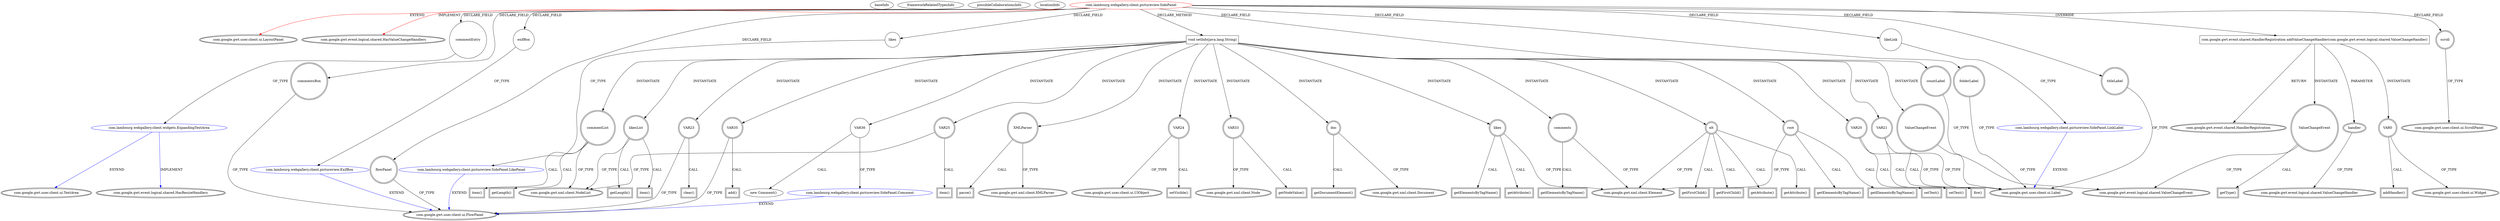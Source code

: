 digraph {
baseInfo[graphId=3572,category="extension_graph",isAnonymous=false,possibleRelation=true]
frameworkRelatedTypesInfo[0="com.google.gwt.user.client.ui.LayoutPanel",1="com.google.gwt.event.logical.shared.HasValueChangeHandlers"]
possibleCollaborationsInfo[0="3572~FIELD_DECLARATION-~com.google.gwt.user.client.ui.LayoutPanel com.google.gwt.event.logical.shared.HasValueChangeHandlers ~com.google.gwt.user.client.ui.TextArea com.google.gwt.event.logical.shared.HasResizeHandlers ~false~false",1="3572~FIELD_DECLARATION-~com.google.gwt.user.client.ui.LayoutPanel com.google.gwt.event.logical.shared.HasValueChangeHandlers ~com.google.gwt.user.client.ui.FlowPanel ~false~false",2="3572~CLIENT_METHOD_DECLARATION-INSTANTIATION-~com.google.gwt.user.client.ui.LayoutPanel com.google.gwt.event.logical.shared.HasValueChangeHandlers ~com.google.gwt.user.client.ui.FlowPanel ~false~false",3="3572~FIELD_DECLARATION-~com.google.gwt.user.client.ui.LayoutPanel com.google.gwt.event.logical.shared.HasValueChangeHandlers ~com.google.gwt.user.client.ui.Label ~false~false"]
locationInfo[projectName="lambourg-WebGallery",filePath="/lambourg-WebGallery/WebGallery-master/client/src/com/lambourg/webgallery/client/pictureview/SidePanel.java",contextSignature="SidePanel",graphId="3572"]
0[label="com.lambourg.webgallery.client.pictureview.SidePanel",vertexType="ROOT_CLIENT_CLASS_DECLARATION",isFrameworkType=false,color=red]
1[label="com.google.gwt.user.client.ui.LayoutPanel",vertexType="FRAMEWORK_CLASS_TYPE",isFrameworkType=true,peripheries=2]
2[label="com.google.gwt.event.logical.shared.HasValueChangeHandlers",vertexType="FRAMEWORK_INTERFACE_TYPE",isFrameworkType=true,peripheries=2]
3[label="commentEntry",vertexType="FIELD_DECLARATION",isFrameworkType=false,shape=circle]
4[label="com.lambourg.webgallery.client.widgets.ExpandingTextArea",vertexType="REFERENCE_CLIENT_CLASS_DECLARATION",isFrameworkType=false,color=blue]
5[label="com.google.gwt.user.client.ui.TextArea",vertexType="FRAMEWORK_CLASS_TYPE",isFrameworkType=true,peripheries=2]
6[label="com.google.gwt.event.logical.shared.HasResizeHandlers",vertexType="FRAMEWORK_INTERFACE_TYPE",isFrameworkType=true,peripheries=2]
7[label="commentsBox",vertexType="FIELD_DECLARATION",isFrameworkType=true,peripheries=2,shape=circle]
8[label="com.google.gwt.user.client.ui.FlowPanel",vertexType="FRAMEWORK_CLASS_TYPE",isFrameworkType=true,peripheries=2]
9[label="countLabel",vertexType="FIELD_DECLARATION",isFrameworkType=true,peripheries=2,shape=circle]
10[label="com.google.gwt.user.client.ui.Label",vertexType="FRAMEWORK_CLASS_TYPE",isFrameworkType=true,peripheries=2]
11[label="exifBox",vertexType="FIELD_DECLARATION",isFrameworkType=false,shape=circle]
12[label="com.lambourg.webgallery.client.pictureview.ExifBox",vertexType="REFERENCE_CLIENT_CLASS_DECLARATION",isFrameworkType=false,color=blue]
14[label="flowPanel",vertexType="FIELD_DECLARATION",isFrameworkType=true,peripheries=2,shape=circle]
16[label="folderLabel",vertexType="FIELD_DECLARATION",isFrameworkType=true,peripheries=2,shape=circle]
18[label="likeLink",vertexType="FIELD_DECLARATION",isFrameworkType=false,shape=circle]
19[label="com.lambourg.webgallery.client.pictureview.SidePanel.LinkLabel",vertexType="REFERENCE_CLIENT_CLASS_DECLARATION",isFrameworkType=false,color=blue]
21[label="likes",vertexType="FIELD_DECLARATION",isFrameworkType=false,shape=circle]
22[label="com.lambourg.webgallery.client.pictureview.SidePanel.LikePanel",vertexType="REFERENCE_CLIENT_CLASS_DECLARATION",isFrameworkType=false,color=blue]
24[label="scroll",vertexType="FIELD_DECLARATION",isFrameworkType=true,peripheries=2,shape=circle]
25[label="com.google.gwt.user.client.ui.ScrollPanel",vertexType="FRAMEWORK_CLASS_TYPE",isFrameworkType=true,peripheries=2]
26[label="titleLabel",vertexType="FIELD_DECLARATION",isFrameworkType=true,peripheries=2,shape=circle]
28[label="com.google.gwt.event.shared.HandlerRegistration addValueChangeHandler(com.google.gwt.event.logical.shared.ValueChangeHandler)",vertexType="OVERRIDING_METHOD_DECLARATION",isFrameworkType=false,shape=box]
29[label="com.google.gwt.event.shared.HandlerRegistration",vertexType="FRAMEWORK_INTERFACE_TYPE",isFrameworkType=true,peripheries=2]
30[label="handler",vertexType="PARAMETER_DECLARATION",isFrameworkType=true,peripheries=2]
31[label="com.google.gwt.event.logical.shared.ValueChangeHandler",vertexType="FRAMEWORK_INTERFACE_TYPE",isFrameworkType=true,peripheries=2]
32[label="VAR0",vertexType="VARIABLE_EXPRESION",isFrameworkType=true,peripheries=2,shape=circle]
34[label="com.google.gwt.user.client.ui.Widget",vertexType="FRAMEWORK_CLASS_TYPE",isFrameworkType=true,peripheries=2]
33[label="addHandler()",vertexType="INSIDE_CALL",isFrameworkType=true,peripheries=2,shape=box]
35[label="ValueChangeEvent",vertexType="VARIABLE_EXPRESION",isFrameworkType=true,peripheries=2,shape=circle]
37[label="com.google.gwt.event.logical.shared.ValueChangeEvent",vertexType="FRAMEWORK_CLASS_TYPE",isFrameworkType=true,peripheries=2]
36[label="getType()",vertexType="INSIDE_CALL",isFrameworkType=true,peripheries=2,shape=box]
77[label="void setInfo(java.lang.String)",vertexType="CLIENT_METHOD_DECLARATION",isFrameworkType=false,shape=box]
78[label="XMLParser",vertexType="VARIABLE_EXPRESION",isFrameworkType=true,peripheries=2,shape=circle]
80[label="com.google.gwt.xml.client.XMLParser",vertexType="FRAMEWORK_CLASS_TYPE",isFrameworkType=true,peripheries=2]
79[label="parse()",vertexType="INSIDE_CALL",isFrameworkType=true,peripheries=2,shape=box]
81[label="doc",vertexType="VARIABLE_EXPRESION",isFrameworkType=true,peripheries=2,shape=circle]
83[label="com.google.gwt.xml.client.Document",vertexType="FRAMEWORK_INTERFACE_TYPE",isFrameworkType=true,peripheries=2]
82[label="getDocumentElement()",vertexType="INSIDE_CALL",isFrameworkType=true,peripheries=2,shape=box]
84[label="root",vertexType="VARIABLE_EXPRESION",isFrameworkType=true,peripheries=2,shape=circle]
86[label="com.google.gwt.xml.client.Element",vertexType="FRAMEWORK_INTERFACE_TYPE",isFrameworkType=true,peripheries=2]
85[label="getElementsByTagName()",vertexType="INSIDE_CALL",isFrameworkType=true,peripheries=2,shape=box]
87[label="likesList",vertexType="VARIABLE_EXPRESION",isFrameworkType=true,peripheries=2,shape=circle]
89[label="com.google.gwt.xml.client.NodeList",vertexType="FRAMEWORK_INTERFACE_TYPE",isFrameworkType=true,peripheries=2]
88[label="getLength()",vertexType="INSIDE_CALL",isFrameworkType=true,peripheries=2,shape=box]
91[label="item()",vertexType="INSIDE_CALL",isFrameworkType=true,peripheries=2,shape=box]
92[label="likes",vertexType="VARIABLE_EXPRESION",isFrameworkType=true,peripheries=2,shape=circle]
93[label="getAttribute()",vertexType="INSIDE_CALL",isFrameworkType=true,peripheries=2,shape=box]
95[label="VAR20",vertexType="VARIABLE_EXPRESION",isFrameworkType=true,peripheries=2,shape=circle]
96[label="setText()",vertexType="INSIDE_CALL",isFrameworkType=true,peripheries=2,shape=box]
98[label="VAR21",vertexType="VARIABLE_EXPRESION",isFrameworkType=true,peripheries=2,shape=circle]
99[label="setText()",vertexType="INSIDE_CALL",isFrameworkType=true,peripheries=2,shape=box]
102[label="getElementsByTagName()",vertexType="INSIDE_CALL",isFrameworkType=true,peripheries=2,shape=box]
103[label="VAR23",vertexType="VARIABLE_EXPRESION",isFrameworkType=true,peripheries=2,shape=circle]
104[label="clear()",vertexType="INSIDE_CALL",isFrameworkType=true,peripheries=2,shape=box]
106[label="VAR24",vertexType="VARIABLE_EXPRESION",isFrameworkType=true,peripheries=2,shape=circle]
108[label="com.google.gwt.user.client.ui.UIObject",vertexType="FRAMEWORK_CLASS_TYPE",isFrameworkType=true,peripheries=2]
107[label="setVisible()",vertexType="INSIDE_CALL",isFrameworkType=true,peripheries=2,shape=box]
109[label="VAR25",vertexType="VARIABLE_EXPRESION",isFrameworkType=true,peripheries=2,shape=circle]
110[label="item()",vertexType="INSIDE_CALL",isFrameworkType=true,peripheries=2,shape=box]
113[label="getElementsByTagName()",vertexType="INSIDE_CALL",isFrameworkType=true,peripheries=2,shape=box]
114[label="comments",vertexType="VARIABLE_EXPRESION",isFrameworkType=true,peripheries=2,shape=circle]
115[label="getElementsByTagName()",vertexType="INSIDE_CALL",isFrameworkType=true,peripheries=2,shape=box]
117[label="commentList",vertexType="VARIABLE_EXPRESION",isFrameworkType=true,peripheries=2,shape=circle]
118[label="getLength()",vertexType="INSIDE_CALL",isFrameworkType=true,peripheries=2,shape=box]
121[label="item()",vertexType="INSIDE_CALL",isFrameworkType=true,peripheries=2,shape=box]
122[label="elt",vertexType="VARIABLE_EXPRESION",isFrameworkType=true,peripheries=2,shape=circle]
123[label="getAttribute()",vertexType="INSIDE_CALL",isFrameworkType=true,peripheries=2,shape=box]
126[label="getAttribute()",vertexType="INSIDE_CALL",isFrameworkType=true,peripheries=2,shape=box]
128[label="getFirstChild()",vertexType="INSIDE_CALL",isFrameworkType=true,peripheries=2,shape=box]
129[label="VAR33",vertexType="VARIABLE_EXPRESION",isFrameworkType=true,peripheries=2,shape=circle]
131[label="com.google.gwt.xml.client.Node",vertexType="FRAMEWORK_INTERFACE_TYPE",isFrameworkType=true,peripheries=2]
130[label="getNodeValue()",vertexType="INSIDE_CALL",isFrameworkType=true,peripheries=2,shape=box]
133[label="getFirstChild()",vertexType="INSIDE_CALL",isFrameworkType=true,peripheries=2,shape=box]
134[label="VAR35",vertexType="VARIABLE_EXPRESION",isFrameworkType=true,peripheries=2,shape=circle]
135[label="add()",vertexType="INSIDE_CALL",isFrameworkType=true,peripheries=2,shape=box]
138[label="VAR36",vertexType="VARIABLE_EXPRESION",isFrameworkType=false,shape=circle]
139[label="com.lambourg.webgallery.client.pictureview.SidePanel.Comment",vertexType="REFERENCE_CLIENT_CLASS_DECLARATION",isFrameworkType=false,color=blue]
137[label="new Comment()",vertexType="CONSTRUCTOR_CALL",isFrameworkType=false]
141[label="ValueChangeEvent",vertexType="VARIABLE_EXPRESION",isFrameworkType=true,peripheries=2,shape=circle]
142[label="fire()",vertexType="INSIDE_CALL",isFrameworkType=true,peripheries=2,shape=box]
0->1[label="EXTEND",color=red]
0->2[label="IMPLEMENT",color=red]
0->3[label="DECLARE_FIELD"]
4->5[label="EXTEND",color=blue]
4->6[label="IMPLEMENT",color=blue]
3->4[label="OF_TYPE"]
0->7[label="DECLARE_FIELD"]
7->8[label="OF_TYPE"]
0->9[label="DECLARE_FIELD"]
9->10[label="OF_TYPE"]
0->11[label="DECLARE_FIELD"]
12->8[label="EXTEND",color=blue]
11->12[label="OF_TYPE"]
0->14[label="DECLARE_FIELD"]
14->8[label="OF_TYPE"]
0->16[label="DECLARE_FIELD"]
16->10[label="OF_TYPE"]
0->18[label="DECLARE_FIELD"]
19->10[label="EXTEND",color=blue]
18->19[label="OF_TYPE"]
0->21[label="DECLARE_FIELD"]
22->8[label="EXTEND",color=blue]
21->22[label="OF_TYPE"]
0->24[label="DECLARE_FIELD"]
24->25[label="OF_TYPE"]
0->26[label="DECLARE_FIELD"]
26->10[label="OF_TYPE"]
0->28[label="OVERRIDE"]
28->29[label="RETURN"]
30->31[label="OF_TYPE"]
28->30[label="PARAMETER"]
28->32[label="INSTANTIATE"]
32->34[label="OF_TYPE"]
32->33[label="CALL"]
28->35[label="INSTANTIATE"]
35->37[label="OF_TYPE"]
35->36[label="CALL"]
0->77[label="DECLARE_METHOD"]
77->78[label="INSTANTIATE"]
78->80[label="OF_TYPE"]
78->79[label="CALL"]
77->81[label="INSTANTIATE"]
81->83[label="OF_TYPE"]
81->82[label="CALL"]
77->84[label="INSTANTIATE"]
84->86[label="OF_TYPE"]
84->85[label="CALL"]
77->87[label="INSTANTIATE"]
87->89[label="OF_TYPE"]
87->88[label="CALL"]
87->91[label="CALL"]
77->92[label="INSTANTIATE"]
92->86[label="OF_TYPE"]
92->93[label="CALL"]
77->95[label="INSTANTIATE"]
95->10[label="OF_TYPE"]
95->96[label="CALL"]
77->98[label="INSTANTIATE"]
98->10[label="OF_TYPE"]
98->99[label="CALL"]
92->102[label="CALL"]
77->103[label="INSTANTIATE"]
103->8[label="OF_TYPE"]
103->104[label="CALL"]
77->106[label="INSTANTIATE"]
106->108[label="OF_TYPE"]
106->107[label="CALL"]
77->109[label="INSTANTIATE"]
109->89[label="OF_TYPE"]
109->110[label="CALL"]
84->113[label="CALL"]
77->114[label="INSTANTIATE"]
114->86[label="OF_TYPE"]
114->115[label="CALL"]
77->117[label="INSTANTIATE"]
117->89[label="OF_TYPE"]
117->118[label="CALL"]
117->121[label="CALL"]
77->122[label="INSTANTIATE"]
122->86[label="OF_TYPE"]
122->123[label="CALL"]
122->126[label="CALL"]
122->128[label="CALL"]
77->129[label="INSTANTIATE"]
129->131[label="OF_TYPE"]
129->130[label="CALL"]
122->133[label="CALL"]
77->134[label="INSTANTIATE"]
134->8[label="OF_TYPE"]
134->135[label="CALL"]
77->138[label="INSTANTIATE"]
139->8[label="EXTEND",color=blue]
138->139[label="OF_TYPE"]
138->137[label="CALL"]
77->141[label="INSTANTIATE"]
141->37[label="OF_TYPE"]
141->142[label="CALL"]
}
